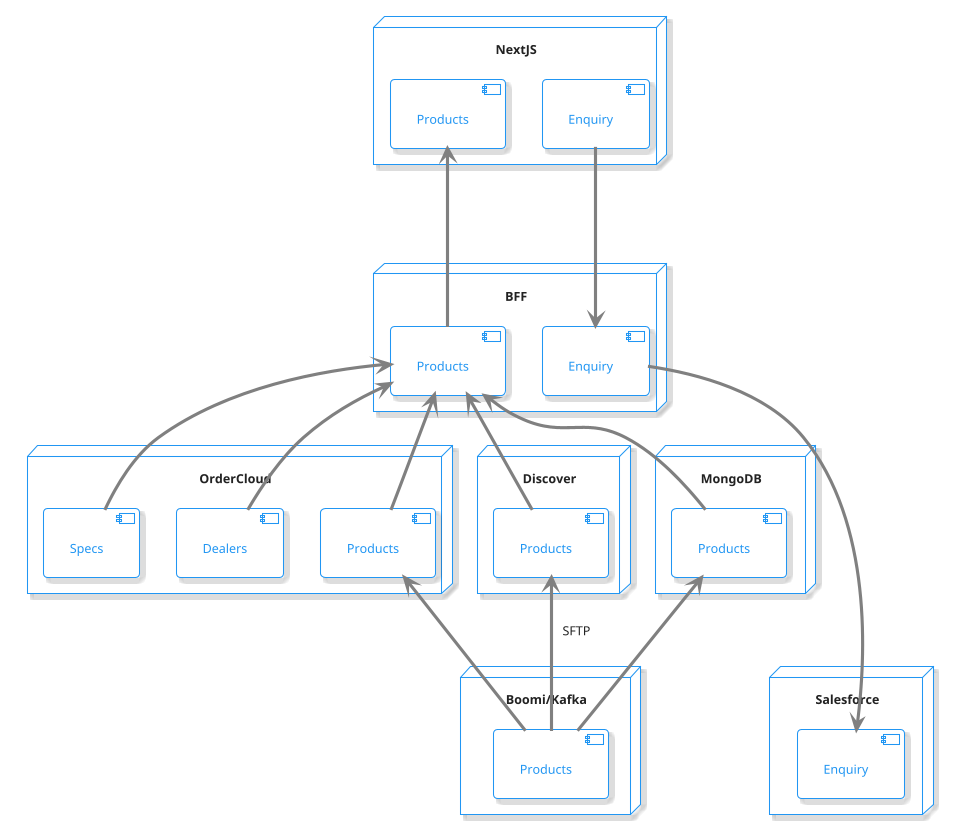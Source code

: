 @startuml "BFF"
!theme materia-outline

node NextJS {
    component Enquiry as nextJsEnquiry
    component Products as nextJsProducts
}

node OrderCloud {
    component Products as orderCloudProducts
    component Specs as specs
    component Dealers as dealers
}

node Discover {
    component Products as discoverProducts
}

node MongoDB {
    component Products as mongoDbProducts
}

node "Boomi/Kafka" {
    component Products as boomiProducts
}

node Salesforce {
    component Enquiry as sfEnquiry
}

node BFF {
    component Products as bffProducts
    component Enquiry as bffEnquiry
}

bffProducts <-- orderCloudProducts #Gray
bffProducts <-- specs #Gray
bffProducts <-- dealers #Gray

bffProducts <-- discoverProducts #Gray

bffProducts <-- mongoDbProducts #Gray

nextJsEnquiry ---> bffEnquiry #Gray
bffProducts ---> nextJsProducts #Gray

bffEnquiry ---> sfEnquiry #Gray

boomiProducts -u-> orderCloudProducts #Gray
boomiProducts -u-> discoverProducts #Gray: SFTP
boomiProducts -u-> mongoDbProducts #Gray

@enduml